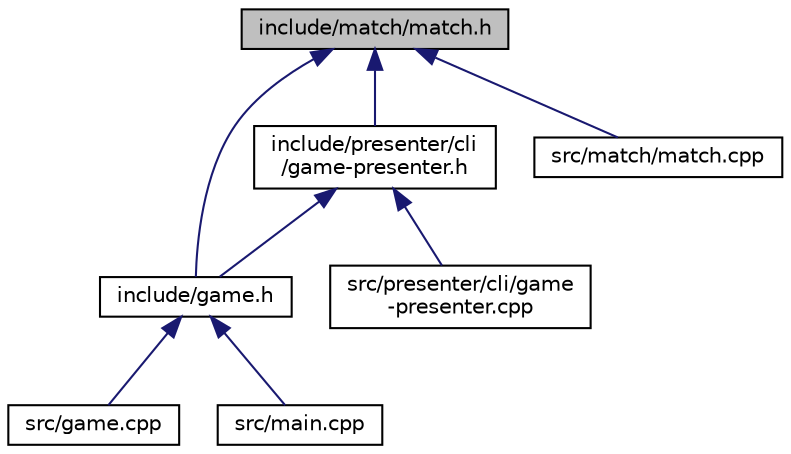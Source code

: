 digraph "include/match/match.h"
{
 // LATEX_PDF_SIZE
  edge [fontname="Helvetica",fontsize="10",labelfontname="Helvetica",labelfontsize="10"];
  node [fontname="Helvetica",fontsize="10",shape=record];
  Node1 [label="include/match/match.h",height=0.2,width=0.4,color="black", fillcolor="grey75", style="filled", fontcolor="black",tooltip="Class to handle the match between two players, being two real players or one-two bots This class is t..."];
  Node1 -> Node2 [dir="back",color="midnightblue",fontsize="10",style="solid",fontname="Helvetica"];
  Node2 [label="include/game.h",height=0.2,width=0.4,color="black", fillcolor="white", style="filled",URL="$game_8h.html",tooltip="Class Game will be the main class of whole game, controlling states, flows of game and what user can ..."];
  Node2 -> Node3 [dir="back",color="midnightblue",fontsize="10",style="solid",fontname="Helvetica"];
  Node3 [label="src/game.cpp",height=0.2,width=0.4,color="black", fillcolor="white", style="filled",URL="$game_8cpp.html",tooltip=" "];
  Node2 -> Node4 [dir="back",color="midnightblue",fontsize="10",style="solid",fontname="Helvetica"];
  Node4 [label="src/main.cpp",height=0.2,width=0.4,color="black", fillcolor="white", style="filled",URL="$main_8cpp.html",tooltip=" "];
  Node1 -> Node5 [dir="back",color="midnightblue",fontsize="10",style="solid",fontname="Helvetica"];
  Node5 [label="include/presenter/cli\l/game-presenter.h",height=0.2,width=0.4,color="black", fillcolor="white", style="filled",URL="$game-presenter_8h.html",tooltip=" "];
  Node5 -> Node2 [dir="back",color="midnightblue",fontsize="10",style="solid",fontname="Helvetica"];
  Node5 -> Node6 [dir="back",color="midnightblue",fontsize="10",style="solid",fontname="Helvetica"];
  Node6 [label="src/presenter/cli/game\l-presenter.cpp",height=0.2,width=0.4,color="black", fillcolor="white", style="filled",URL="$game-presenter_8cpp.html",tooltip=" "];
  Node1 -> Node7 [dir="back",color="midnightblue",fontsize="10",style="solid",fontname="Helvetica"];
  Node7 [label="src/match/match.cpp",height=0.2,width=0.4,color="black", fillcolor="white", style="filled",URL="$match_8cpp.html",tooltip=" "];
}
